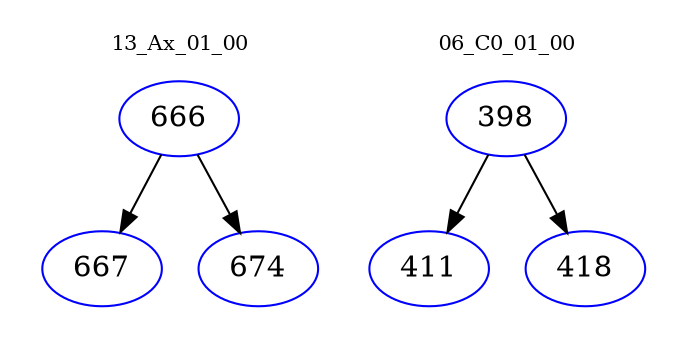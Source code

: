 digraph{
subgraph cluster_0 {
color = white
label = "13_Ax_01_00";
fontsize=10;
T0_666 [label="666", color="blue"]
T0_666 -> T0_667 [color="black"]
T0_667 [label="667", color="blue"]
T0_666 -> T0_674 [color="black"]
T0_674 [label="674", color="blue"]
}
subgraph cluster_1 {
color = white
label = "06_C0_01_00";
fontsize=10;
T1_398 [label="398", color="blue"]
T1_398 -> T1_411 [color="black"]
T1_411 [label="411", color="blue"]
T1_398 -> T1_418 [color="black"]
T1_418 [label="418", color="blue"]
}
}
